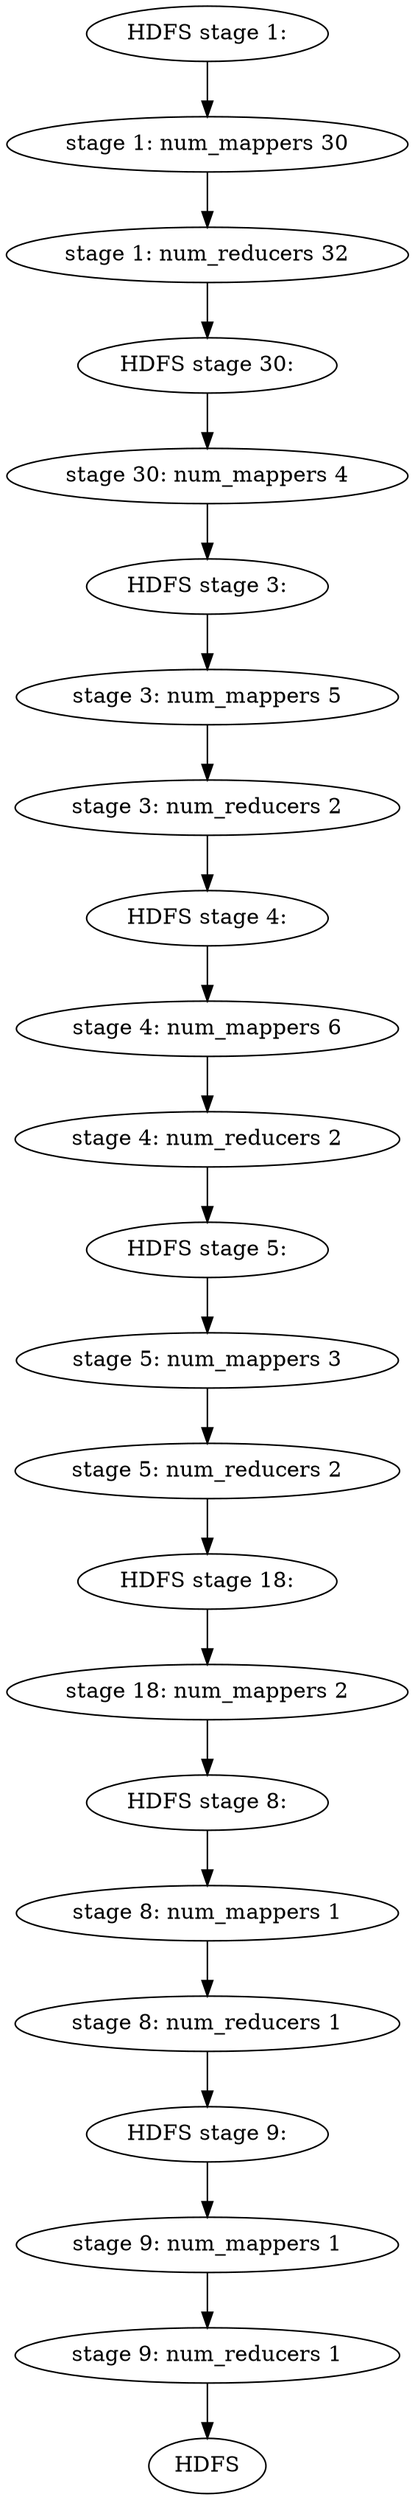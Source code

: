 digraph {
    "HDFS stage 1:"-> "stage 1: num_mappers 30"; 
    "stage 1: num_mappers 30" -> "stage 1: num_reducers 32"; 
    "stage 1: num_reducers 32" -> "HDFS stage 30:"; 
    "HDFS stage 30:" -> "stage 30: num_mappers 4"; 
    "stage 30: num_mappers 4" -> "HDFS stage 3:"; 
    "HDFS stage 3:"-> "stage 3: num_mappers 5"; 
    "stage 3: num_mappers 5" -> "stage 3: num_reducers 2"; 
    "stage 3: num_reducers 2" -> "HDFS stage 4:"; 
    "HDFS stage 4:"-> "stage 4: num_mappers 6"; 
    "stage 4: num_mappers 6" -> "stage 4: num_reducers 2"; 
    "stage 4: num_reducers 2" -> "HDFS stage 5:"; 
    "HDFS stage 5:"-> "stage 5: num_mappers 3"; 
    "stage 5: num_mappers 3" -> "stage 5: num_reducers 2"; 
    "stage 5: num_reducers 2" -> "HDFS stage 18:"; 
    "HDFS stage 18:" -> "stage 18: num_mappers 2"; 
    "stage 18: num_mappers 2" -> "HDFS stage 8:"; 
    "HDFS stage 8:"-> "stage 8: num_mappers 1"; 
    "stage 8: num_mappers 1" -> "stage 8: num_reducers 1"; 
    "stage 8: num_reducers 1" -> "HDFS stage 9:"; 
    "HDFS stage 9:"-> "stage 9: num_mappers 1"; 
    "stage 9: num_mappers 1" -> "stage 9: num_reducers 1"; 
    "stage 9: num_reducers 1" -> "HDFS"; 
}